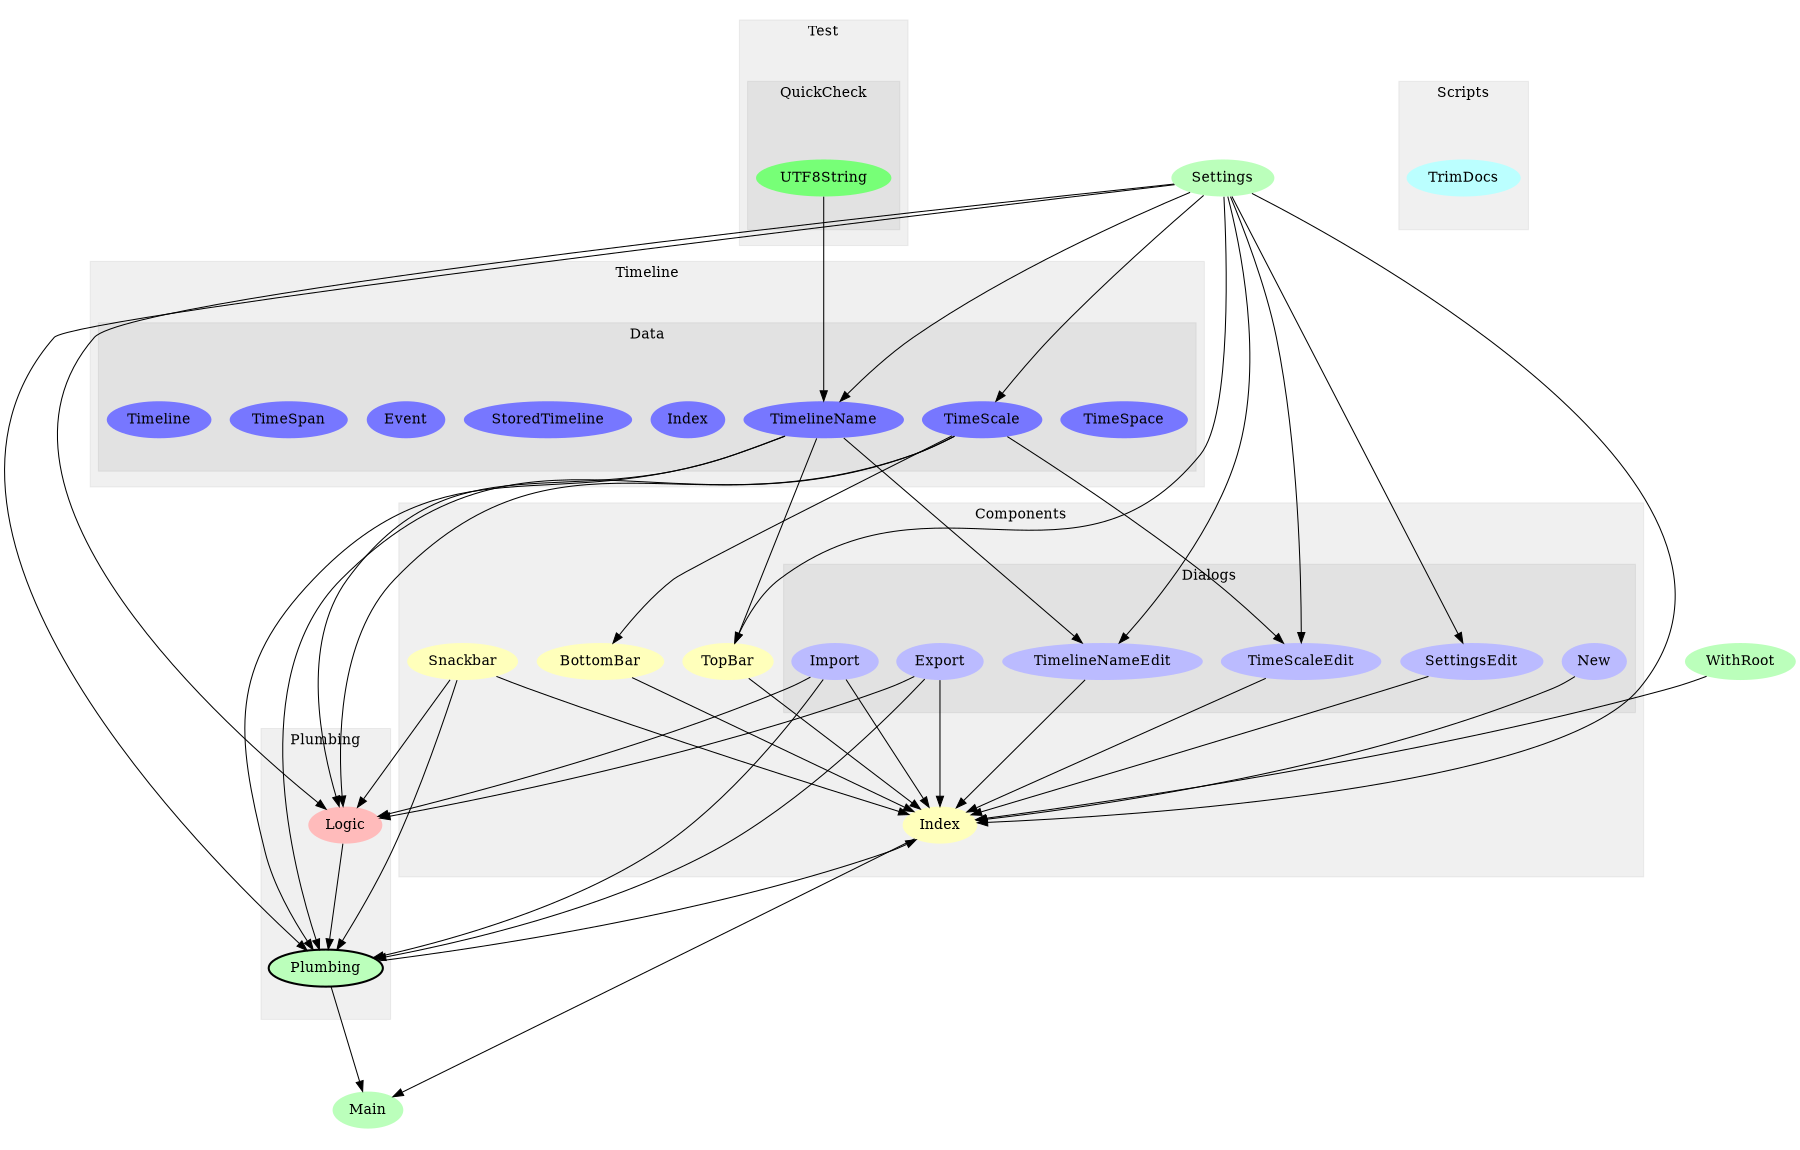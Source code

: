 digraph Modules {
size="12,8";
ratio="fill";
u10[label="Settings",style="filled",fillcolor="#bbffbb",penwidth="0"];
u13[label="Main",style="filled",fillcolor="#bbffbb",penwidth="0"];
u23[label="WithRoot",style="filled",fillcolor="#bbffbb",penwidth="0"];
subgraph cluster_0 {
label="Components";
color="#0000000F";
style="filled";
u0[label="BottomBar",style="filled",fillcolor="#ffffbb",penwidth="0"];
u7[label="TopBar",style="filled",fillcolor="#ffffbb",penwidth="0"];
u8[label="Index",style="filled",fillcolor="#ffffbb",penwidth="0"];
u9[label="Snackbar",style="filled",fillcolor="#ffffbb",penwidth="0"];
subgraph cluster_1 {
label="Dialogs";
color="#0000000F";
style="filled";
u1[label="Import",style="filled",fillcolor="#bbbbff",penwidth="0"];
u2[label="SettingsEdit",style="filled",fillcolor="#bbbbff",penwidth="0"];
u3[label="TimelineNameEdit",style="filled",fillcolor="#bbbbff",penwidth="0"];
u4[label="TimeScaleEdit",style="filled",fillcolor="#bbbbff",penwidth="0"];
u5[label="Export",style="filled",fillcolor="#bbbbff",penwidth="0"];
u6[label="New",style="filled",fillcolor="#bbbbff",penwidth="0"];

}

}
subgraph cluster_2 {
label="Plumbing";
color="#0000000F";
style="filled";
u11[label="Plumbing",style="filled,bold",fillcolor="#bbffbb"];
u22[label="Logic",style="filled",fillcolor="#ffbbbb",penwidth="0"];

}
subgraph cluster_3 {
label="Scripts";
color="#0000000F";
style="filled";
u24[label="TrimDocs",style="filled",fillcolor="#bbffff",penwidth="0"];

}
subgraph cluster_4 {
label="Test";
color="#0000000F";
style="filled";
subgraph cluster_5 {
label="QuickCheck";
color="#0000000F";
style="filled";
u12[label="UTF8String",style="filled",fillcolor="#77ff77",penwidth="0"];

}

}
subgraph cluster_6 {
label="Timeline";
color="#0000000F";
style="filled";
subgraph cluster_7 {
label="Data";
color="#0000000F";
style="filled";
u14[label="TimeSpace",style="filled",fillcolor="#7777ff",penwidth="0"];
u15[label="TimeScale",style="filled",fillcolor="#7777ff",penwidth="0"];
u16[label="TimelineName",style="filled",fillcolor="#7777ff",penwidth="0"];
u17[label="Index",style="filled",fillcolor="#7777ff",penwidth="0"];
u18[label="StoredTimeline",style="filled",fillcolor="#7777ff",penwidth="0"];
u19[label="Event",style="filled",fillcolor="#7777ff",penwidth="0"];
u20[label="TimeSpan",style="filled",fillcolor="#7777ff",penwidth="0"];
u21[label="Timeline",style="filled",fillcolor="#7777ff",penwidth="0"];

}

}
u15 -> u0;
u10 -> u2;
u10 -> u3;
u16 -> u3;
u10 -> u4;
u15 -> u4;
u10 -> u7;
u16 -> u7;
u0 -> u8;
u1 -> u8;
u2 -> u8;
u3 -> u8;
u4 -> u8;
u5 -> u8;
u6 -> u8;
u7 -> u8;
u9 -> u8;
u10 -> u8;
u11 -> u8;
u23 -> u8;
u1 -> u11;
u5 -> u11;
u9 -> u11;
u10 -> u11;
u15 -> u11;
u16 -> u11;
u22 -> u11;
u8 -> u13;
u11 -> u13;
u10 -> u15;
u10 -> u16;
u12 -> u16;
u1 -> u22;
u5 -> u22;
u9 -> u22;
u10 -> u22;
u15 -> u22;
u16 -> u22;

}
